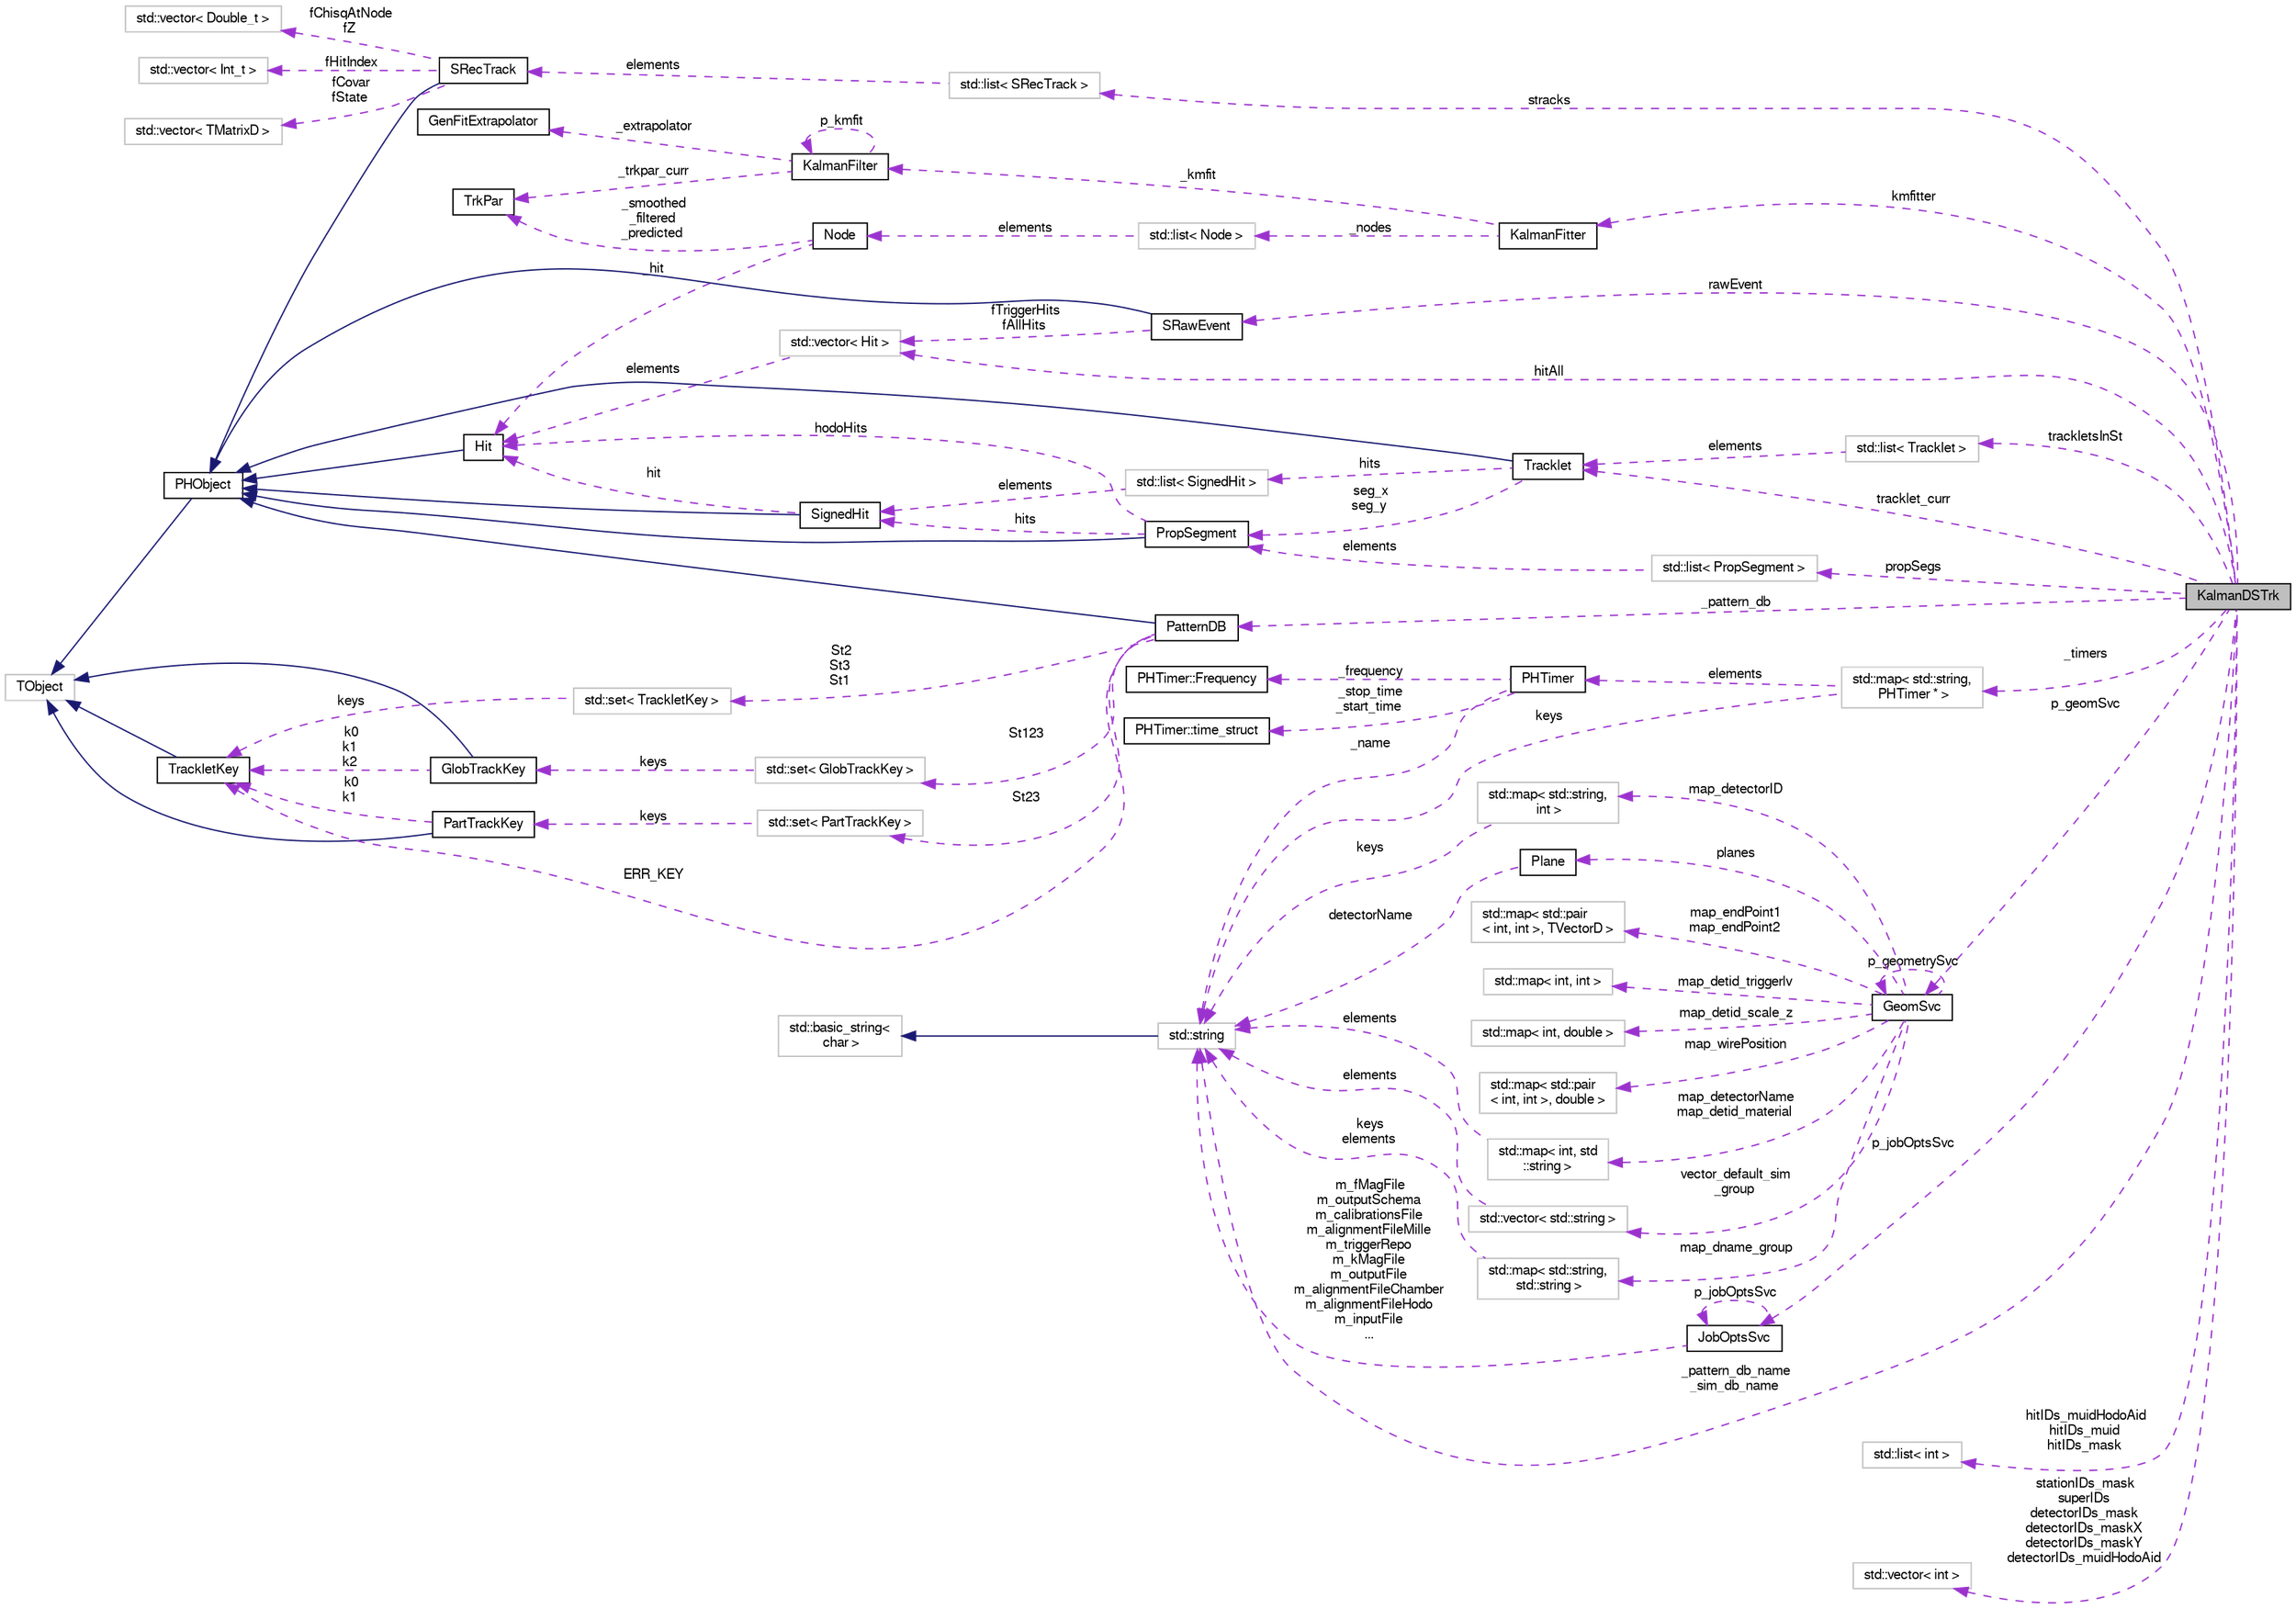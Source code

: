 digraph "KalmanDSTrk"
{
  bgcolor="transparent";
  edge [fontname="FreeSans",fontsize="10",labelfontname="FreeSans",labelfontsize="10"];
  node [fontname="FreeSans",fontsize="10",shape=record];
  rankdir="LR";
  Node1 [label="KalmanDSTrk",height=0.2,width=0.4,color="black", fillcolor="grey75", style="filled" fontcolor="black"];
  Node2 -> Node1 [dir="back",color="darkorchid3",fontsize="10",style="dashed",label=" kmfitter" ,fontname="FreeSans"];
  Node2 [label="KalmanFitter",height=0.2,width=0.4,color="black",URL="$d3/dc9/classKalmanFitter.html"];
  Node3 -> Node2 [dir="back",color="darkorchid3",fontsize="10",style="dashed",label=" _nodes" ,fontname="FreeSans"];
  Node3 [label="std::list\< Node \>",height=0.2,width=0.4,color="grey75"];
  Node4 -> Node3 [dir="back",color="darkorchid3",fontsize="10",style="dashed",label=" elements" ,fontname="FreeSans"];
  Node4 [label="Node",height=0.2,width=0.4,color="black",URL="$df/dd0/classNode.html"];
  Node5 -> Node4 [dir="back",color="darkorchid3",fontsize="10",style="dashed",label=" _smoothed\n_filtered\n_predicted" ,fontname="FreeSans"];
  Node5 [label="TrkPar",height=0.2,width=0.4,color="black",URL="$d2/d70/classTrkPar.html"];
  Node6 -> Node4 [dir="back",color="darkorchid3",fontsize="10",style="dashed",label=" _hit" ,fontname="FreeSans"];
  Node6 [label="Hit",height=0.2,width=0.4,color="black",URL="$d0/d88/classHit.html",tooltip="Definition of hit structure. "];
  Node7 -> Node6 [dir="back",color="midnightblue",fontsize="10",style="solid",fontname="FreeSans"];
  Node7 [label="PHObject",height=0.2,width=0.4,color="black",URL="$d9/d24/classPHObject.html"];
  Node8 -> Node7 [dir="back",color="midnightblue",fontsize="10",style="solid",fontname="FreeSans"];
  Node8 [label="TObject",height=0.2,width=0.4,color="grey75"];
  Node9 -> Node2 [dir="back",color="darkorchid3",fontsize="10",style="dashed",label=" _kmfit" ,fontname="FreeSans"];
  Node9 [label="KalmanFilter",height=0.2,width=0.4,color="black",URL="$d6/d2a/classKalmanFilter.html"];
  Node5 -> Node9 [dir="back",color="darkorchid3",fontsize="10",style="dashed",label=" _trkpar_curr" ,fontname="FreeSans"];
  Node9 -> Node9 [dir="back",color="darkorchid3",fontsize="10",style="dashed",label=" p_kmfit" ,fontname="FreeSans"];
  Node10 -> Node9 [dir="back",color="darkorchid3",fontsize="10",style="dashed",label=" _extrapolator" ,fontname="FreeSans"];
  Node10 [label="GenFitExtrapolator",height=0.2,width=0.4,color="black",URL="$d1/d3d/classGenFitExtrapolator.html"];
  Node11 -> Node1 [dir="back",color="darkorchid3",fontsize="10",style="dashed",label=" stracks" ,fontname="FreeSans"];
  Node11 [label="std::list\< SRecTrack \>",height=0.2,width=0.4,color="grey75"];
  Node12 -> Node11 [dir="back",color="darkorchid3",fontsize="10",style="dashed",label=" elements" ,fontname="FreeSans"];
  Node12 [label="SRecTrack",height=0.2,width=0.4,color="black",URL="$d6/db1/classSRecTrack.html"];
  Node7 -> Node12 [dir="back",color="midnightblue",fontsize="10",style="solid",fontname="FreeSans"];
  Node13 -> Node12 [dir="back",color="darkorchid3",fontsize="10",style="dashed",label=" fChisqAtNode\nfZ" ,fontname="FreeSans"];
  Node13 [label="std::vector\< Double_t \>",height=0.2,width=0.4,color="grey75"];
  Node14 -> Node12 [dir="back",color="darkorchid3",fontsize="10",style="dashed",label=" fHitIndex" ,fontname="FreeSans"];
  Node14 [label="std::vector\< Int_t \>",height=0.2,width=0.4,color="grey75"];
  Node15 -> Node12 [dir="back",color="darkorchid3",fontsize="10",style="dashed",label=" fCovar\nfState" ,fontname="FreeSans"];
  Node15 [label="std::vector\< TMatrixD \>",height=0.2,width=0.4,color="grey75"];
  Node16 -> Node1 [dir="back",color="darkorchid3",fontsize="10",style="dashed",label=" _pattern_db" ,fontname="FreeSans"];
  Node16 [label="PatternDB",height=0.2,width=0.4,color="black",URL="$d2/d5a/classPatternDB.html",tooltip="PatternDB interface objects. "];
  Node7 -> Node16 [dir="back",color="midnightblue",fontsize="10",style="solid",fontname="FreeSans"];
  Node17 -> Node16 [dir="back",color="darkorchid3",fontsize="10",style="dashed",label=" St23" ,fontname="FreeSans"];
  Node17 [label="std::set\< PartTrackKey \>",height=0.2,width=0.4,color="grey75"];
  Node18 -> Node17 [dir="back",color="darkorchid3",fontsize="10",style="dashed",label=" keys" ,fontname="FreeSans"];
  Node18 [label="PartTrackKey",height=0.2,width=0.4,color="black",URL="$d6/dfe/classPartTrackKey.html"];
  Node8 -> Node18 [dir="back",color="midnightblue",fontsize="10",style="solid",fontname="FreeSans"];
  Node19 -> Node18 [dir="back",color="darkorchid3",fontsize="10",style="dashed",label=" k0\nk1" ,fontname="FreeSans"];
  Node19 [label="TrackletKey",height=0.2,width=0.4,color="black",URL="$d3/d1f/classTrackletKey.html"];
  Node8 -> Node19 [dir="back",color="midnightblue",fontsize="10",style="solid",fontname="FreeSans"];
  Node19 -> Node16 [dir="back",color="darkorchid3",fontsize="10",style="dashed",label=" ERR_KEY" ,fontname="FreeSans"];
  Node20 -> Node16 [dir="back",color="darkorchid3",fontsize="10",style="dashed",label=" St2\nSt3\nSt1" ,fontname="FreeSans"];
  Node20 [label="std::set\< TrackletKey \>",height=0.2,width=0.4,color="grey75"];
  Node19 -> Node20 [dir="back",color="darkorchid3",fontsize="10",style="dashed",label=" keys" ,fontname="FreeSans"];
  Node21 -> Node16 [dir="back",color="darkorchid3",fontsize="10",style="dashed",label=" St123" ,fontname="FreeSans"];
  Node21 [label="std::set\< GlobTrackKey \>",height=0.2,width=0.4,color="grey75"];
  Node22 -> Node21 [dir="back",color="darkorchid3",fontsize="10",style="dashed",label=" keys" ,fontname="FreeSans"];
  Node22 [label="GlobTrackKey",height=0.2,width=0.4,color="black",URL="$da/d33/classGlobTrackKey.html"];
  Node8 -> Node22 [dir="back",color="midnightblue",fontsize="10",style="solid",fontname="FreeSans"];
  Node19 -> Node22 [dir="back",color="darkorchid3",fontsize="10",style="dashed",label=" k0\nk1\nk2" ,fontname="FreeSans"];
  Node23 -> Node1 [dir="back",color="darkorchid3",fontsize="10",style="dashed",label=" propSegs" ,fontname="FreeSans"];
  Node23 [label="std::list\< PropSegment \>",height=0.2,width=0.4,color="grey75"];
  Node24 -> Node23 [dir="back",color="darkorchid3",fontsize="10",style="dashed",label=" elements" ,fontname="FreeSans"];
  Node24 [label="PropSegment",height=0.2,width=0.4,color="black",URL="$d0/d1e/classPropSegment.html"];
  Node7 -> Node24 [dir="back",color="midnightblue",fontsize="10",style="solid",fontname="FreeSans"];
  Node25 -> Node24 [dir="back",color="darkorchid3",fontsize="10",style="dashed",label=" hits" ,fontname="FreeSans"];
  Node25 [label="SignedHit",height=0.2,width=0.4,color="black",URL="$de/d45/classSignedHit.html"];
  Node7 -> Node25 [dir="back",color="midnightblue",fontsize="10",style="solid",fontname="FreeSans"];
  Node6 -> Node25 [dir="back",color="darkorchid3",fontsize="10",style="dashed",label=" hit" ,fontname="FreeSans"];
  Node6 -> Node24 [dir="back",color="darkorchid3",fontsize="10",style="dashed",label=" hodoHits" ,fontname="FreeSans"];
  Node26 -> Node1 [dir="back",color="darkorchid3",fontsize="10",style="dashed",label=" _timers" ,fontname="FreeSans"];
  Node26 [label="std::map\< std::string,\l PHTimer * \>",height=0.2,width=0.4,color="grey75"];
  Node27 -> Node26 [dir="back",color="darkorchid3",fontsize="10",style="dashed",label=" keys" ,fontname="FreeSans"];
  Node27 [label="std::string",height=0.2,width=0.4,color="grey75",tooltip="STL class. "];
  Node28 -> Node27 [dir="back",color="midnightblue",fontsize="10",style="solid",fontname="FreeSans"];
  Node28 [label="std::basic_string\<\l char \>",height=0.2,width=0.4,color="grey75",tooltip="STL class. "];
  Node29 -> Node26 [dir="back",color="darkorchid3",fontsize="10",style="dashed",label=" elements" ,fontname="FreeSans"];
  Node29 [label="PHTimer",height=0.2,width=0.4,color="black",URL="$d0/d5e/classPHTimer.html",tooltip="high precision timer "];
  Node30 -> Node29 [dir="back",color="darkorchid3",fontsize="10",style="dashed",label=" _stop_time\n_start_time" ,fontname="FreeSans"];
  Node30 [label="PHTimer::time_struct",height=0.2,width=0.4,color="black",URL="$dc/d23/structPHTimer_1_1time__struct.html",tooltip="used to store high precision time using two integers "];
  Node31 -> Node29 [dir="back",color="darkorchid3",fontsize="10",style="dashed",label=" _frequency" ,fontname="FreeSans"];
  Node31 [label="PHTimer::Frequency",height=0.2,width=0.4,color="black",URL="$d2/db1/classPHTimer_1_1Frequency.html",tooltip="internal frequency read from cpu information file "];
  Node27 -> Node29 [dir="back",color="darkorchid3",fontsize="10",style="dashed",label=" _name" ,fontname="FreeSans"];
  Node32 -> Node1 [dir="back",color="darkorchid3",fontsize="10",style="dashed",label=" hitIDs_muidHodoAid\nhitIDs_muid\nhitIDs_mask" ,fontname="FreeSans"];
  Node32 [label="std::list\< int \>",height=0.2,width=0.4,color="grey75"];
  Node27 -> Node1 [dir="back",color="darkorchid3",fontsize="10",style="dashed",label=" _pattern_db_name\n_sim_db_name" ,fontname="FreeSans"];
  Node33 -> Node1 [dir="back",color="darkorchid3",fontsize="10",style="dashed",label=" p_geomSvc" ,fontname="FreeSans"];
  Node33 [label="GeomSvc",height=0.2,width=0.4,color="black",URL="$d0/da0/classGeomSvc.html"];
  Node34 -> Node33 [dir="back",color="darkorchid3",fontsize="10",style="dashed",label=" map_detectorID" ,fontname="FreeSans"];
  Node34 [label="std::map\< std::string,\l int \>",height=0.2,width=0.4,color="grey75"];
  Node27 -> Node34 [dir="back",color="darkorchid3",fontsize="10",style="dashed",label=" keys" ,fontname="FreeSans"];
  Node35 -> Node33 [dir="back",color="darkorchid3",fontsize="10",style="dashed",label=" map_endPoint1\nmap_endPoint2" ,fontname="FreeSans"];
  Node35 [label="std::map\< std::pair\l\< int, int \>, TVectorD \>",height=0.2,width=0.4,color="grey75"];
  Node36 -> Node33 [dir="back",color="darkorchid3",fontsize="10",style="dashed",label=" map_detid_triggerlv" ,fontname="FreeSans"];
  Node36 [label="std::map\< int, int \>",height=0.2,width=0.4,color="grey75"];
  Node37 -> Node33 [dir="back",color="darkorchid3",fontsize="10",style="dashed",label=" map_detid_scale_z" ,fontname="FreeSans"];
  Node37 [label="std::map\< int, double \>",height=0.2,width=0.4,color="grey75"];
  Node38 -> Node33 [dir="back",color="darkorchid3",fontsize="10",style="dashed",label=" planes" ,fontname="FreeSans"];
  Node38 [label="Plane",height=0.2,width=0.4,color="black",URL="$dc/d90/classPlane.html"];
  Node27 -> Node38 [dir="back",color="darkorchid3",fontsize="10",style="dashed",label=" detectorName" ,fontname="FreeSans"];
  Node33 -> Node33 [dir="back",color="darkorchid3",fontsize="10",style="dashed",label=" p_geometrySvc" ,fontname="FreeSans"];
  Node39 -> Node33 [dir="back",color="darkorchid3",fontsize="10",style="dashed",label=" map_dname_group" ,fontname="FreeSans"];
  Node39 [label="std::map\< std::string,\l std::string \>",height=0.2,width=0.4,color="grey75"];
  Node27 -> Node39 [dir="back",color="darkorchid3",fontsize="10",style="dashed",label=" keys\nelements" ,fontname="FreeSans"];
  Node40 -> Node33 [dir="back",color="darkorchid3",fontsize="10",style="dashed",label=" map_wirePosition" ,fontname="FreeSans"];
  Node40 [label="std::map\< std::pair\l\< int, int \>, double \>",height=0.2,width=0.4,color="grey75"];
  Node41 -> Node33 [dir="back",color="darkorchid3",fontsize="10",style="dashed",label=" map_detectorName\nmap_detid_material" ,fontname="FreeSans"];
  Node41 [label="std::map\< int, std\l::string \>",height=0.2,width=0.4,color="grey75"];
  Node27 -> Node41 [dir="back",color="darkorchid3",fontsize="10",style="dashed",label=" elements" ,fontname="FreeSans"];
  Node42 -> Node33 [dir="back",color="darkorchid3",fontsize="10",style="dashed",label=" vector_default_sim\l_group" ,fontname="FreeSans"];
  Node42 [label="std::vector\< std::string \>",height=0.2,width=0.4,color="grey75"];
  Node27 -> Node42 [dir="back",color="darkorchid3",fontsize="10",style="dashed",label=" elements" ,fontname="FreeSans"];
  Node43 -> Node1 [dir="back",color="darkorchid3",fontsize="10",style="dashed",label=" p_jobOptsSvc" ,fontname="FreeSans"];
  Node43 [label="JobOptsSvc",height=0.2,width=0.4,color="black",URL="$d8/d62/classJobOptsSvc.html",tooltip="Read a job options file and apply choices at runtime. "];
  Node27 -> Node43 [dir="back",color="darkorchid3",fontsize="10",style="dashed",label=" m_fMagFile\nm_outputSchema\nm_calibrationsFile\nm_alignmentFileMille\nm_triggerRepo\nm_kMagFile\nm_outputFile\nm_alignmentFileChamber\nm_alignmentFileHodo\nm_inputFile\n..." ,fontname="FreeSans"];
  Node43 -> Node43 [dir="back",color="darkorchid3",fontsize="10",style="dashed",label=" p_jobOptsSvc" ,fontname="FreeSans"];
  Node44 -> Node1 [dir="back",color="darkorchid3",fontsize="10",style="dashed",label=" stationIDs_mask\nsuperIDs\ndetectorIDs_mask\ndetectorIDs_maskX\ndetectorIDs_maskY\ndetectorIDs_muidHodoAid" ,fontname="FreeSans"];
  Node44 [label="std::vector\< int \>",height=0.2,width=0.4,color="grey75"];
  Node45 -> Node1 [dir="back",color="darkorchid3",fontsize="10",style="dashed",label=" trackletsInSt" ,fontname="FreeSans"];
  Node45 [label="std::list\< Tracklet \>",height=0.2,width=0.4,color="grey75"];
  Node46 -> Node45 [dir="back",color="darkorchid3",fontsize="10",style="dashed",label=" elements" ,fontname="FreeSans"];
  Node46 [label="Tracklet",height=0.2,width=0.4,color="black",URL="$d2/d26/classTracklet.html"];
  Node7 -> Node46 [dir="back",color="midnightblue",fontsize="10",style="solid",fontname="FreeSans"];
  Node47 -> Node46 [dir="back",color="darkorchid3",fontsize="10",style="dashed",label=" hits" ,fontname="FreeSans"];
  Node47 [label="std::list\< SignedHit \>",height=0.2,width=0.4,color="grey75"];
  Node25 -> Node47 [dir="back",color="darkorchid3",fontsize="10",style="dashed",label=" elements" ,fontname="FreeSans"];
  Node24 -> Node46 [dir="back",color="darkorchid3",fontsize="10",style="dashed",label=" seg_x\nseg_y" ,fontname="FreeSans"];
  Node48 -> Node1 [dir="back",color="darkorchid3",fontsize="10",style="dashed",label=" hitAll" ,fontname="FreeSans"];
  Node48 [label="std::vector\< Hit \>",height=0.2,width=0.4,color="grey75"];
  Node6 -> Node48 [dir="back",color="darkorchid3",fontsize="10",style="dashed",label=" elements" ,fontname="FreeSans"];
  Node49 -> Node1 [dir="back",color="darkorchid3",fontsize="10",style="dashed",label=" rawEvent" ,fontname="FreeSans"];
  Node49 [label="SRawEvent",height=0.2,width=0.4,color="black",URL="$d5/d83/classSRawEvent.html"];
  Node7 -> Node49 [dir="back",color="midnightblue",fontsize="10",style="solid",fontname="FreeSans"];
  Node48 -> Node49 [dir="back",color="darkorchid3",fontsize="10",style="dashed",label=" fTriggerHits\nfAllHits" ,fontname="FreeSans"];
  Node46 -> Node1 [dir="back",color="darkorchid3",fontsize="10",style="dashed",label=" tracklet_curr" ,fontname="FreeSans"];
}
